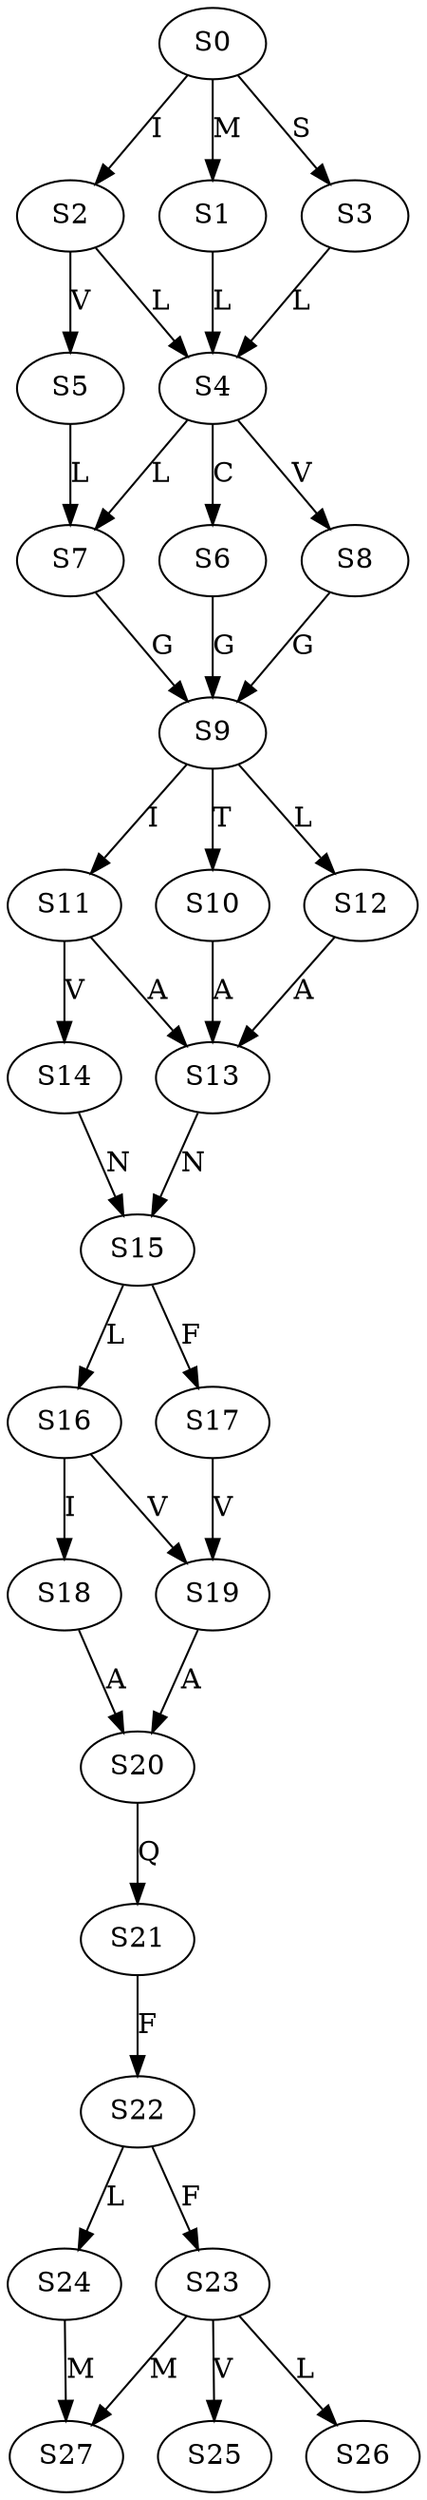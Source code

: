 strict digraph  {
	S0 -> S1 [ label = M ];
	S0 -> S2 [ label = I ];
	S0 -> S3 [ label = S ];
	S1 -> S4 [ label = L ];
	S2 -> S4 [ label = L ];
	S2 -> S5 [ label = V ];
	S3 -> S4 [ label = L ];
	S4 -> S6 [ label = C ];
	S4 -> S7 [ label = L ];
	S4 -> S8 [ label = V ];
	S5 -> S7 [ label = L ];
	S6 -> S9 [ label = G ];
	S7 -> S9 [ label = G ];
	S8 -> S9 [ label = G ];
	S9 -> S10 [ label = T ];
	S9 -> S11 [ label = I ];
	S9 -> S12 [ label = L ];
	S10 -> S13 [ label = A ];
	S11 -> S13 [ label = A ];
	S11 -> S14 [ label = V ];
	S12 -> S13 [ label = A ];
	S13 -> S15 [ label = N ];
	S14 -> S15 [ label = N ];
	S15 -> S16 [ label = L ];
	S15 -> S17 [ label = F ];
	S16 -> S18 [ label = I ];
	S16 -> S19 [ label = V ];
	S17 -> S19 [ label = V ];
	S18 -> S20 [ label = A ];
	S19 -> S20 [ label = A ];
	S20 -> S21 [ label = Q ];
	S21 -> S22 [ label = F ];
	S22 -> S23 [ label = F ];
	S22 -> S24 [ label = L ];
	S23 -> S25 [ label = V ];
	S23 -> S26 [ label = L ];
	S23 -> S27 [ label = M ];
	S24 -> S27 [ label = M ];
}
